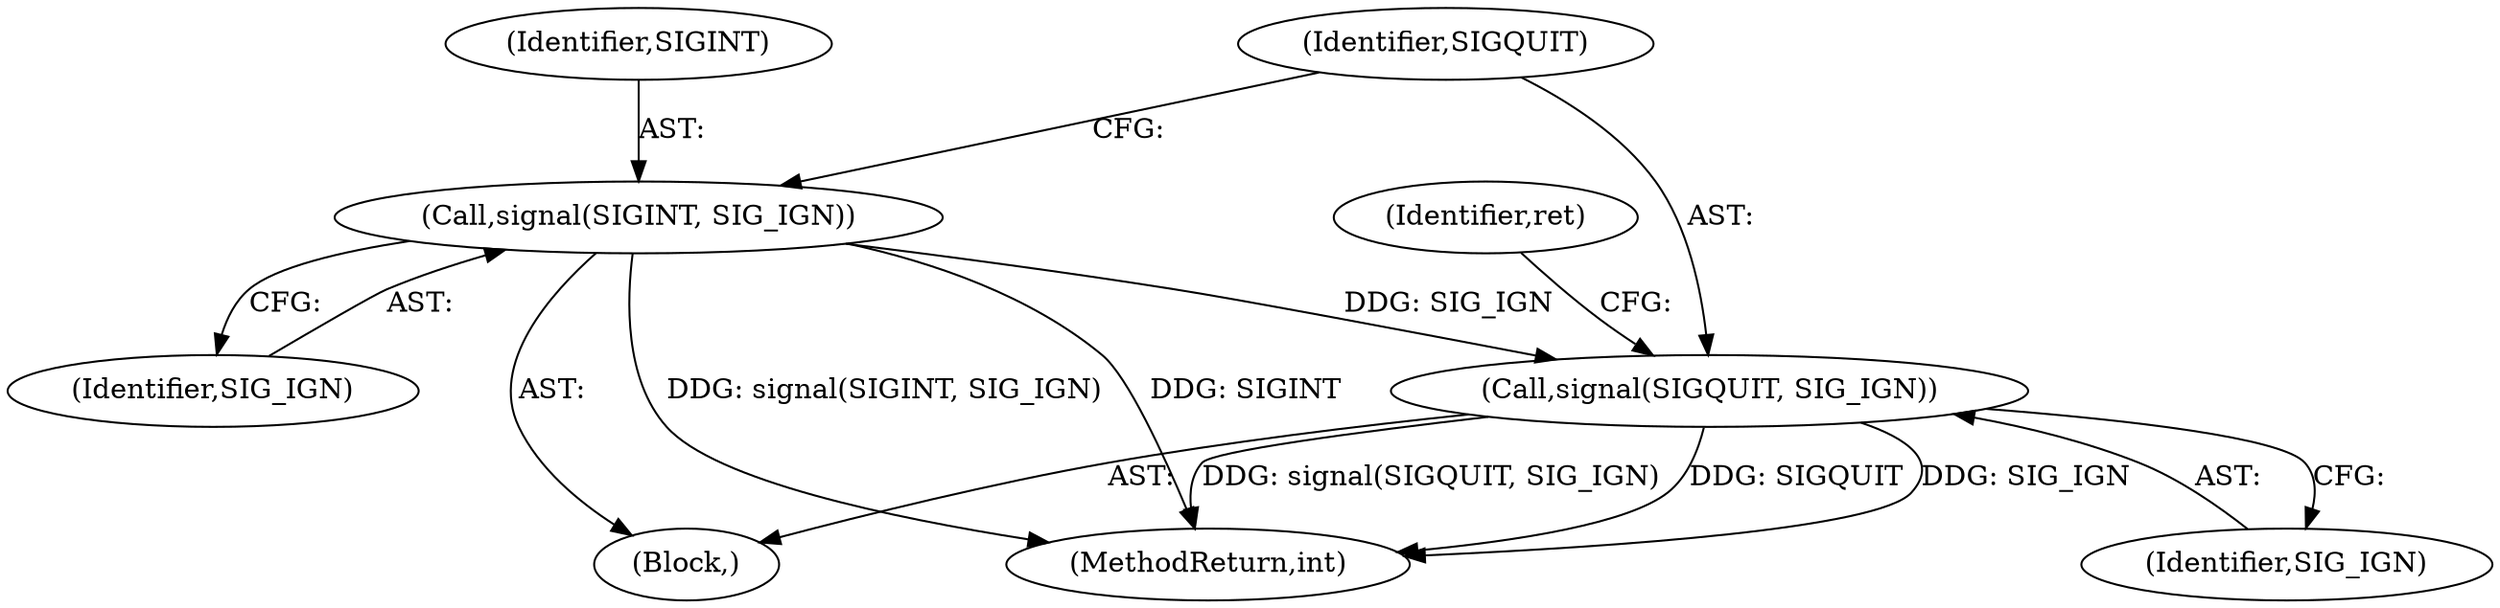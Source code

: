 digraph "0_lxc_81f466d05f2a89cb4f122ef7f593ff3f279b165c_1@API" {
"1000400" [label="(Call,signal(SIGQUIT, SIG_IGN))"];
"1000397" [label="(Call,signal(SIGINT, SIG_IGN))"];
"1000404" [label="(Identifier,ret)"];
"1000399" [label="(Identifier,SIG_IGN)"];
"1000396" [label="(Block,)"];
"1000402" [label="(Identifier,SIG_IGN)"];
"1000695" [label="(MethodReturn,int)"];
"1000397" [label="(Call,signal(SIGINT, SIG_IGN))"];
"1000401" [label="(Identifier,SIGQUIT)"];
"1000400" [label="(Call,signal(SIGQUIT, SIG_IGN))"];
"1000398" [label="(Identifier,SIGINT)"];
"1000400" -> "1000396"  [label="AST: "];
"1000400" -> "1000402"  [label="CFG: "];
"1000401" -> "1000400"  [label="AST: "];
"1000402" -> "1000400"  [label="AST: "];
"1000404" -> "1000400"  [label="CFG: "];
"1000400" -> "1000695"  [label="DDG: SIGQUIT"];
"1000400" -> "1000695"  [label="DDG: SIG_IGN"];
"1000400" -> "1000695"  [label="DDG: signal(SIGQUIT, SIG_IGN)"];
"1000397" -> "1000400"  [label="DDG: SIG_IGN"];
"1000397" -> "1000396"  [label="AST: "];
"1000397" -> "1000399"  [label="CFG: "];
"1000398" -> "1000397"  [label="AST: "];
"1000399" -> "1000397"  [label="AST: "];
"1000401" -> "1000397"  [label="CFG: "];
"1000397" -> "1000695"  [label="DDG: signal(SIGINT, SIG_IGN)"];
"1000397" -> "1000695"  [label="DDG: SIGINT"];
}
